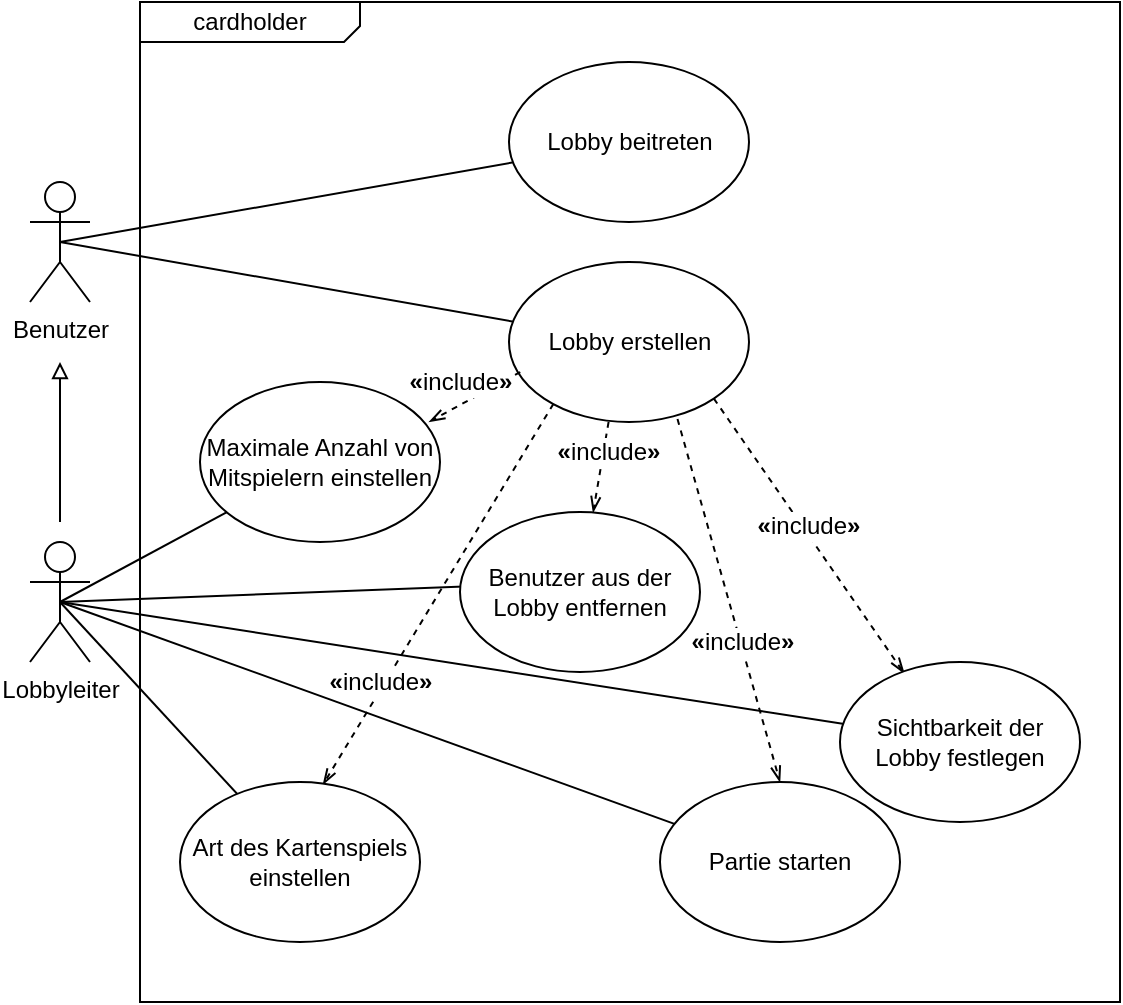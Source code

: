 <mxfile version="10.6.5"><diagram id="1rZR72mparRIlO3esn1d" name="Page-1"><mxGraphModel dx="1403" dy="797" grid="1" gridSize="10" guides="1" tooltips="1" connect="1" arrows="1" fold="1" page="1" pageScale="1" pageWidth="850" pageHeight="1100" math="0" shadow="0"><root><mxCell id="0"/><mxCell id="1" parent="0"/><mxCell id="b-6yXXRiOgRNZcunBXAj-1" value="" style="rounded=0;whiteSpace=wrap;html=1;" vertex="1" parent="1"><mxGeometry x="120" y="100" width="490" height="500" as="geometry"/></mxCell><mxCell id="b-6yXXRiOgRNZcunBXAj-11" value="" style="endArrow=block;html=1;endFill=0;" edge="1" parent="1"><mxGeometry width="50" height="50" relative="1" as="geometry"><mxPoint x="80" y="360" as="sourcePoint"/><mxPoint x="80" y="280" as="targetPoint"/></mxGeometry></mxCell><mxCell id="b-6yXXRiOgRNZcunBXAj-27" style="orthogonalLoop=1;jettySize=auto;html=1;exitX=0.5;exitY=0.5;exitDx=0;exitDy=0;exitPerimeter=0;entryX=0.5;entryY=0.5;entryDx=0;entryDy=0;entryPerimeter=0;endArrow=block;endFill=0;rounded=0;strokeColor=#000000;" edge="1" parent="1" source="b-6yXXRiOgRNZcunBXAj-13" target="b-6yXXRiOgRNZcunBXAj-17"><mxGeometry relative="1" as="geometry"/></mxCell><mxCell id="b-6yXXRiOgRNZcunBXAj-28" style="edgeStyle=none;rounded=0;orthogonalLoop=1;jettySize=auto;html=1;exitX=0.5;exitY=0.5;exitDx=0;exitDy=0;exitPerimeter=0;entryX=0.5;entryY=0.5;entryDx=0;entryDy=0;entryPerimeter=0;endArrow=block;endFill=0;strokeColor=#000000;" edge="1" parent="1" source="b-6yXXRiOgRNZcunBXAj-13" target="b-6yXXRiOgRNZcunBXAj-18"><mxGeometry relative="1" as="geometry"/></mxCell><mxCell id="b-6yXXRiOgRNZcunBXAj-13" value="Benutzer" style="shape=umlActor;verticalLabelPosition=bottom;labelBackgroundColor=#ffffff;verticalAlign=top;html=1;outlineConnect=0;" vertex="1" parent="1"><mxGeometry x="65" y="190" width="30" height="60" as="geometry"/></mxCell><mxCell id="b-6yXXRiOgRNZcunBXAj-41" style="edgeStyle=none;rounded=0;orthogonalLoop=1;jettySize=auto;html=1;exitX=0.5;exitY=0.5;exitDx=0;exitDy=0;exitPerimeter=0;entryX=0.5;entryY=0.5;entryDx=0;entryDy=0;entryPerimeter=0;endArrow=openThin;endFill=0;strokeColor=#000000;" edge="1" parent="1" source="b-6yXXRiOgRNZcunBXAj-14" target="b-6yXXRiOgRNZcunBXAj-21"><mxGeometry relative="1" as="geometry"/></mxCell><mxCell id="b-6yXXRiOgRNZcunBXAj-42" style="edgeStyle=none;rounded=0;orthogonalLoop=1;jettySize=auto;html=1;exitX=0.5;exitY=0.5;exitDx=0;exitDy=0;exitPerimeter=0;entryX=0.5;entryY=0.438;entryDx=0;entryDy=0;entryPerimeter=0;endArrow=openThin;endFill=0;strokeColor=#000000;" edge="1" parent="1" source="b-6yXXRiOgRNZcunBXAj-14" target="b-6yXXRiOgRNZcunBXAj-24"><mxGeometry relative="1" as="geometry"/></mxCell><mxCell id="b-6yXXRiOgRNZcunBXAj-43" style="edgeStyle=none;rounded=0;orthogonalLoop=1;jettySize=auto;html=1;exitX=0.5;exitY=0.5;exitDx=0;exitDy=0;exitPerimeter=0;entryX=0.5;entryY=0.5;entryDx=0;entryDy=0;entryPerimeter=0;endArrow=openThin;endFill=0;strokeColor=#000000;" edge="1" parent="1" source="b-6yXXRiOgRNZcunBXAj-14" target="b-6yXXRiOgRNZcunBXAj-22"><mxGeometry relative="1" as="geometry"/></mxCell><mxCell id="b-6yXXRiOgRNZcunBXAj-44" style="edgeStyle=none;rounded=0;orthogonalLoop=1;jettySize=auto;html=1;exitX=0.5;exitY=0.5;exitDx=0;exitDy=0;exitPerimeter=0;entryX=0.5;entryY=0.5;entryDx=0;entryDy=0;entryPerimeter=0;endArrow=openThin;endFill=0;strokeColor=#000000;" edge="1" parent="1" source="b-6yXXRiOgRNZcunBXAj-14" target="b-6yXXRiOgRNZcunBXAj-25"><mxGeometry relative="1" as="geometry"/></mxCell><mxCell id="b-6yXXRiOgRNZcunBXAj-45" style="edgeStyle=none;rounded=0;orthogonalLoop=1;jettySize=auto;html=1;exitX=0.5;exitY=0.5;exitDx=0;exitDy=0;exitPerimeter=0;entryX=0.5;entryY=0.5;entryDx=0;entryDy=0;entryPerimeter=0;endArrow=openThin;endFill=0;strokeColor=#000000;" edge="1" parent="1" source="b-6yXXRiOgRNZcunBXAj-14" target="b-6yXXRiOgRNZcunBXAj-20"><mxGeometry relative="1" as="geometry"/></mxCell><mxCell id="b-6yXXRiOgRNZcunBXAj-14" value="Lobbyleiter" style="shape=umlActor;verticalLabelPosition=bottom;labelBackgroundColor=#ffffff;verticalAlign=top;html=1;outlineConnect=0;" vertex="1" parent="1"><mxGeometry x="65" y="370" width="30" height="60" as="geometry"/></mxCell><mxCell id="b-6yXXRiOgRNZcunBXAj-17" value="Lobby beitreten" style="ellipse;whiteSpace=wrap;html=1;" vertex="1" parent="1"><mxGeometry x="304.5" y="130" width="120" height="80" as="geometry"/></mxCell><mxCell id="b-6yXXRiOgRNZcunBXAj-18" value="Lobby erstellen" style="ellipse;whiteSpace=wrap;html=1;" vertex="1" parent="1"><mxGeometry x="304.5" y="230" width="120" height="80" as="geometry"/></mxCell><mxCell id="b-6yXXRiOgRNZcunBXAj-33" style="edgeStyle=none;rounded=0;orthogonalLoop=1;jettySize=auto;html=1;exitX=0.185;exitY=0.887;exitDx=0;exitDy=0;dashed=1;endArrow=openThin;endFill=0;strokeColor=#000000;exitPerimeter=0;entryX=0.596;entryY=0.016;entryDx=0;entryDy=0;entryPerimeter=0;" edge="1" parent="1" source="b-6yXXRiOgRNZcunBXAj-18" target="b-6yXXRiOgRNZcunBXAj-20"><mxGeometry relative="1" as="geometry"><mxPoint x="60" y="560" as="targetPoint"/></mxGeometry></mxCell><mxCell id="b-6yXXRiOgRNZcunBXAj-37" value="&lt;b&gt;«&lt;/b&gt;include&lt;b&gt;»&lt;/b&gt;" style="text;html=1;resizable=0;points=[];align=center;verticalAlign=middle;labelBackgroundColor=#ffffff;" vertex="1" connectable="0" parent="b-6yXXRiOgRNZcunBXAj-33"><mxGeometry x="-0.377" relative="1" as="geometry"><mxPoint x="-50.5" y="79.5" as="offset"/></mxGeometry></mxCell><mxCell id="b-6yXXRiOgRNZcunBXAj-20" value="Art des Kartenspiels einstellen" style="ellipse;whiteSpace=wrap;html=1;" vertex="1" parent="1"><mxGeometry x="140" y="490" width="120" height="80" as="geometry"/></mxCell><mxCell id="b-6yXXRiOgRNZcunBXAj-29" style="edgeStyle=none;rounded=0;orthogonalLoop=1;jettySize=auto;html=1;exitX=0.047;exitY=0.688;exitDx=0;exitDy=0;endArrow=openThin;endFill=0;strokeColor=#000000;dashed=1;exitPerimeter=0;entryX=0.955;entryY=0.249;entryDx=0;entryDy=0;entryPerimeter=0;" edge="1" parent="1" source="b-6yXXRiOgRNZcunBXAj-18" target="b-6yXXRiOgRNZcunBXAj-21"><mxGeometry relative="1" as="geometry"/></mxCell><mxCell id="b-6yXXRiOgRNZcunBXAj-38" value="&lt;b&gt;«&lt;/b&gt;include&lt;b&gt;»&lt;/b&gt;" style="text;html=1;resizable=0;points=[];align=center;verticalAlign=middle;labelBackgroundColor=#ffffff;" vertex="1" connectable="0" parent="b-6yXXRiOgRNZcunBXAj-29"><mxGeometry x="-0.378" y="2" relative="1" as="geometry"><mxPoint x="-17" y="-4.5" as="offset"/></mxGeometry></mxCell><mxCell id="b-6yXXRiOgRNZcunBXAj-21" value="Maximale Anzahl von Mitspielern einstellen" style="ellipse;whiteSpace=wrap;html=1;" vertex="1" parent="1"><mxGeometry x="150" y="290" width="120" height="80" as="geometry"/></mxCell><mxCell id="b-6yXXRiOgRNZcunBXAj-31" style="edgeStyle=none;rounded=0;orthogonalLoop=1;jettySize=auto;html=1;entryX=0.268;entryY=0.072;entryDx=0;entryDy=0;dashed=1;endArrow=openThin;endFill=0;strokeColor=#000000;entryPerimeter=0;exitX=1;exitY=1;exitDx=0;exitDy=0;" edge="1" parent="1" source="b-6yXXRiOgRNZcunBXAj-18" target="b-6yXXRiOgRNZcunBXAj-22"><mxGeometry relative="1" as="geometry"><mxPoint x="770" y="360" as="sourcePoint"/></mxGeometry></mxCell><mxCell id="b-6yXXRiOgRNZcunBXAj-34" value="&lt;b&gt;«&lt;/b&gt;include&lt;b&gt;»&lt;/b&gt;" style="text;html=1;resizable=0;points=[];align=center;verticalAlign=middle;labelBackgroundColor=#ffffff;" vertex="1" connectable="0" parent="b-6yXXRiOgRNZcunBXAj-31"><mxGeometry x="-0.19" y="-2" relative="1" as="geometry"><mxPoint x="10" y="7" as="offset"/></mxGeometry></mxCell><mxCell id="b-6yXXRiOgRNZcunBXAj-22" value="Sichtbarkeit der Lobby festlegen" style="ellipse;whiteSpace=wrap;html=1;" vertex="1" parent="1"><mxGeometry x="470" y="430" width="120" height="80" as="geometry"/></mxCell><mxCell id="b-6yXXRiOgRNZcunBXAj-30" style="edgeStyle=none;rounded=0;orthogonalLoop=1;jettySize=auto;html=1;exitX=0.415;exitY=0.999;exitDx=0;exitDy=0;dashed=1;endArrow=openThin;endFill=0;strokeColor=#000000;exitPerimeter=0;" edge="1" parent="1" source="b-6yXXRiOgRNZcunBXAj-18" target="b-6yXXRiOgRNZcunBXAj-24"><mxGeometry relative="1" as="geometry"><mxPoint x="770" y="350" as="targetPoint"/></mxGeometry></mxCell><mxCell id="b-6yXXRiOgRNZcunBXAj-36" value="&lt;b&gt;«&lt;/b&gt;include&lt;b&gt;»&lt;/b&gt;" style="text;html=1;resizable=0;points=[];align=center;verticalAlign=middle;labelBackgroundColor=#ffffff;" vertex="1" connectable="0" parent="b-6yXXRiOgRNZcunBXAj-30"><mxGeometry x="-0.345" y="2" relative="1" as="geometry"><mxPoint as="offset"/></mxGeometry></mxCell><mxCell id="b-6yXXRiOgRNZcunBXAj-24" value="Benutzer aus der Lobby entfernen" style="ellipse;whiteSpace=wrap;html=1;" vertex="1" parent="1"><mxGeometry x="280" y="355" width="120" height="80" as="geometry"/></mxCell><mxCell id="b-6yXXRiOgRNZcunBXAj-32" style="edgeStyle=none;rounded=0;orthogonalLoop=1;jettySize=auto;html=1;exitX=0.702;exitY=0.981;exitDx=0;exitDy=0;dashed=1;endArrow=openThin;endFill=0;strokeColor=#000000;exitPerimeter=0;entryX=0.5;entryY=0;entryDx=0;entryDy=0;" edge="1" parent="1" source="b-6yXXRiOgRNZcunBXAj-18" target="b-6yXXRiOgRNZcunBXAj-25"><mxGeometry relative="1" as="geometry"><mxPoint x="70" y="490" as="targetPoint"/></mxGeometry></mxCell><mxCell id="b-6yXXRiOgRNZcunBXAj-35" value="&lt;b&gt;«&lt;/b&gt;include&lt;b&gt;»&lt;/b&gt;" style="text;html=1;resizable=0;points=[];align=center;verticalAlign=middle;labelBackgroundColor=#ffffff;" vertex="1" connectable="0" parent="b-6yXXRiOgRNZcunBXAj-32"><mxGeometry x="-0.252" y="1" relative="1" as="geometry"><mxPoint x="11.5" y="44" as="offset"/></mxGeometry></mxCell><mxCell id="b-6yXXRiOgRNZcunBXAj-25" value="Partie starten" style="ellipse;whiteSpace=wrap;html=1;" vertex="1" parent="1"><mxGeometry x="380" y="490" width="120" height="80" as="geometry"/></mxCell><mxCell id="b-6yXXRiOgRNZcunBXAj-39" value="cardholder" style="shape=card;whiteSpace=wrap;html=1;direction=west;size=8;" vertex="1" parent="1"><mxGeometry x="120" y="100" width="110" height="20" as="geometry"/></mxCell></root></mxGraphModel></diagram></mxfile>